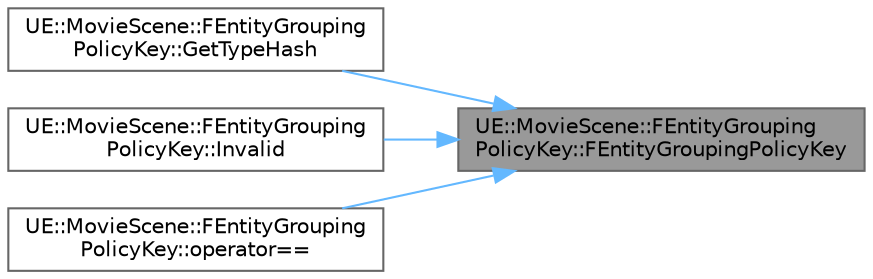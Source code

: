 digraph "UE::MovieScene::FEntityGroupingPolicyKey::FEntityGroupingPolicyKey"
{
 // INTERACTIVE_SVG=YES
 // LATEX_PDF_SIZE
  bgcolor="transparent";
  edge [fontname=Helvetica,fontsize=10,labelfontname=Helvetica,labelfontsize=10];
  node [fontname=Helvetica,fontsize=10,shape=box,height=0.2,width=0.4];
  rankdir="RL";
  Node1 [id="Node000001",label="UE::MovieScene::FEntityGrouping\lPolicyKey::FEntityGroupingPolicyKey",height=0.2,width=0.4,color="gray40", fillcolor="grey60", style="filled", fontcolor="black",tooltip=" "];
  Node1 -> Node2 [id="edge1_Node000001_Node000002",dir="back",color="steelblue1",style="solid",tooltip=" "];
  Node2 [id="Node000002",label="UE::MovieScene::FEntityGrouping\lPolicyKey::GetTypeHash",height=0.2,width=0.4,color="grey40", fillcolor="white", style="filled",URL="$d1/deb/structUE_1_1MovieScene_1_1FEntityGroupingPolicyKey.html#aa35d03d8685c0d68d7af0b103e7b0601",tooltip=" "];
  Node1 -> Node3 [id="edge2_Node000001_Node000003",dir="back",color="steelblue1",style="solid",tooltip=" "];
  Node3 [id="Node000003",label="UE::MovieScene::FEntityGrouping\lPolicyKey::Invalid",height=0.2,width=0.4,color="grey40", fillcolor="white", style="filled",URL="$d1/deb/structUE_1_1MovieScene_1_1FEntityGroupingPolicyKey.html#ad50212b3c5ba2ef51a406f07860f29bb",tooltip=" "];
  Node1 -> Node4 [id="edge3_Node000001_Node000004",dir="back",color="steelblue1",style="solid",tooltip=" "];
  Node4 [id="Node000004",label="UE::MovieScene::FEntityGrouping\lPolicyKey::operator==",height=0.2,width=0.4,color="grey40", fillcolor="white", style="filled",URL="$d1/deb/structUE_1_1MovieScene_1_1FEntityGroupingPolicyKey.html#ad604a3a68fd4f817200f7d791072a543",tooltip=" "];
}
